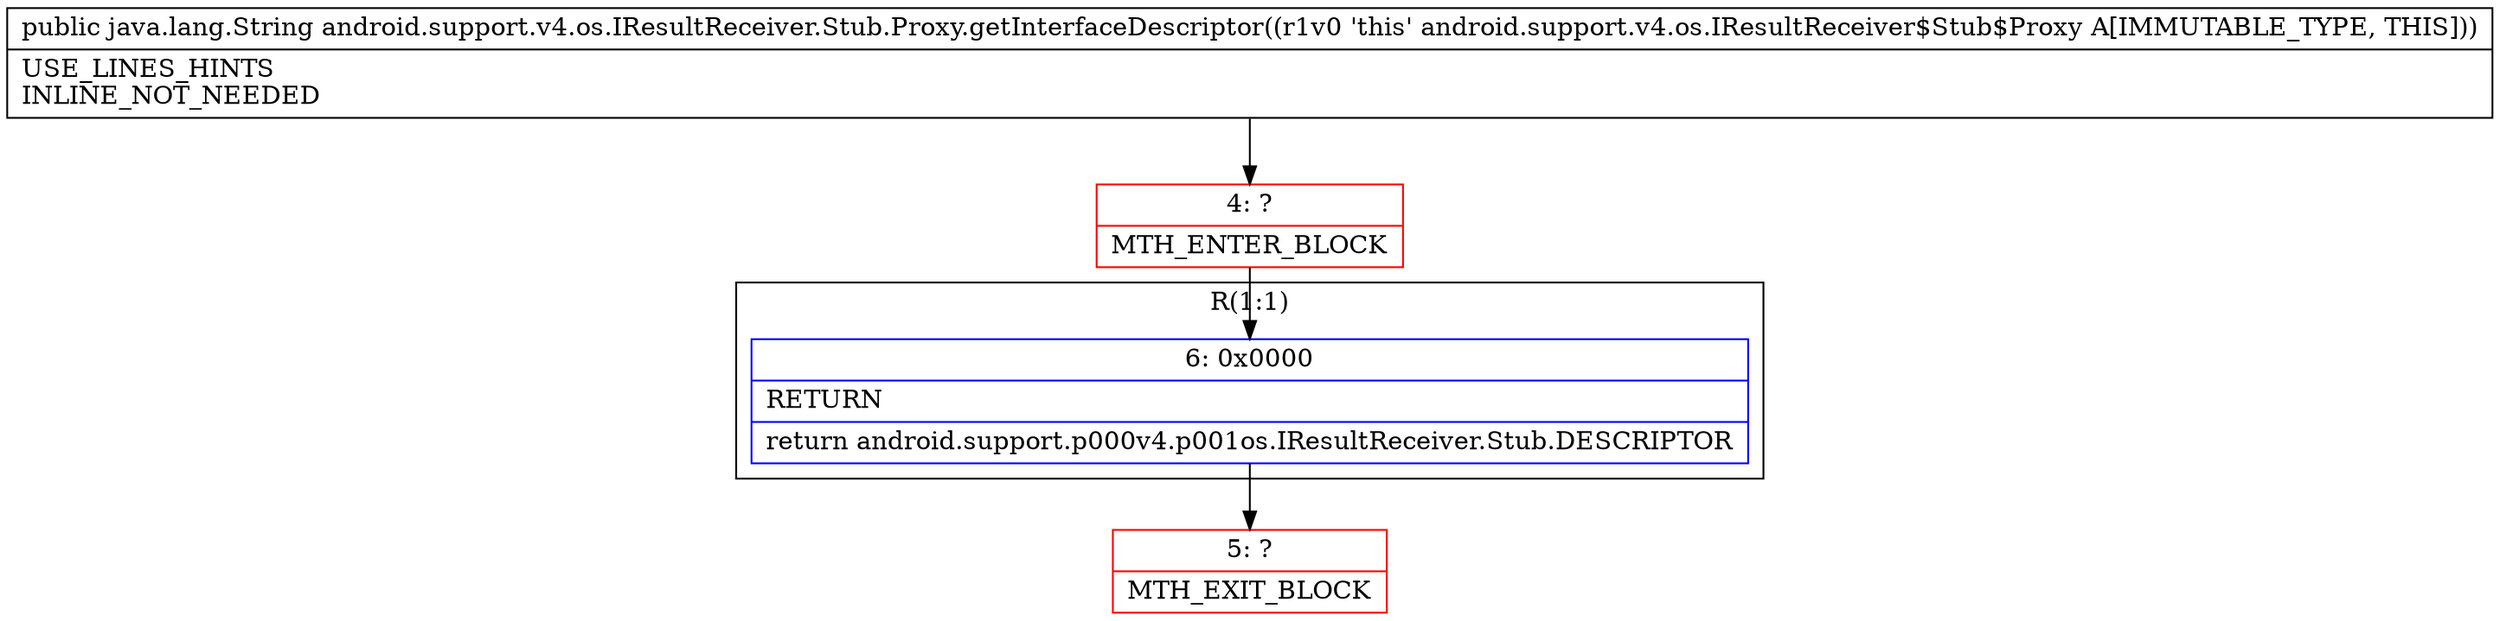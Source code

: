 digraph "CFG forandroid.support.v4.os.IResultReceiver.Stub.Proxy.getInterfaceDescriptor()Ljava\/lang\/String;" {
subgraph cluster_Region_832682285 {
label = "R(1:1)";
node [shape=record,color=blue];
Node_6 [shape=record,label="{6\:\ 0x0000|RETURN\l|return android.support.p000v4.p001os.IResultReceiver.Stub.DESCRIPTOR\l}"];
}
Node_4 [shape=record,color=red,label="{4\:\ ?|MTH_ENTER_BLOCK\l}"];
Node_5 [shape=record,color=red,label="{5\:\ ?|MTH_EXIT_BLOCK\l}"];
MethodNode[shape=record,label="{public java.lang.String android.support.v4.os.IResultReceiver.Stub.Proxy.getInterfaceDescriptor((r1v0 'this' android.support.v4.os.IResultReceiver$Stub$Proxy A[IMMUTABLE_TYPE, THIS]))  | USE_LINES_HINTS\lINLINE_NOT_NEEDED\l}"];
MethodNode -> Node_4;Node_6 -> Node_5;
Node_4 -> Node_6;
}

